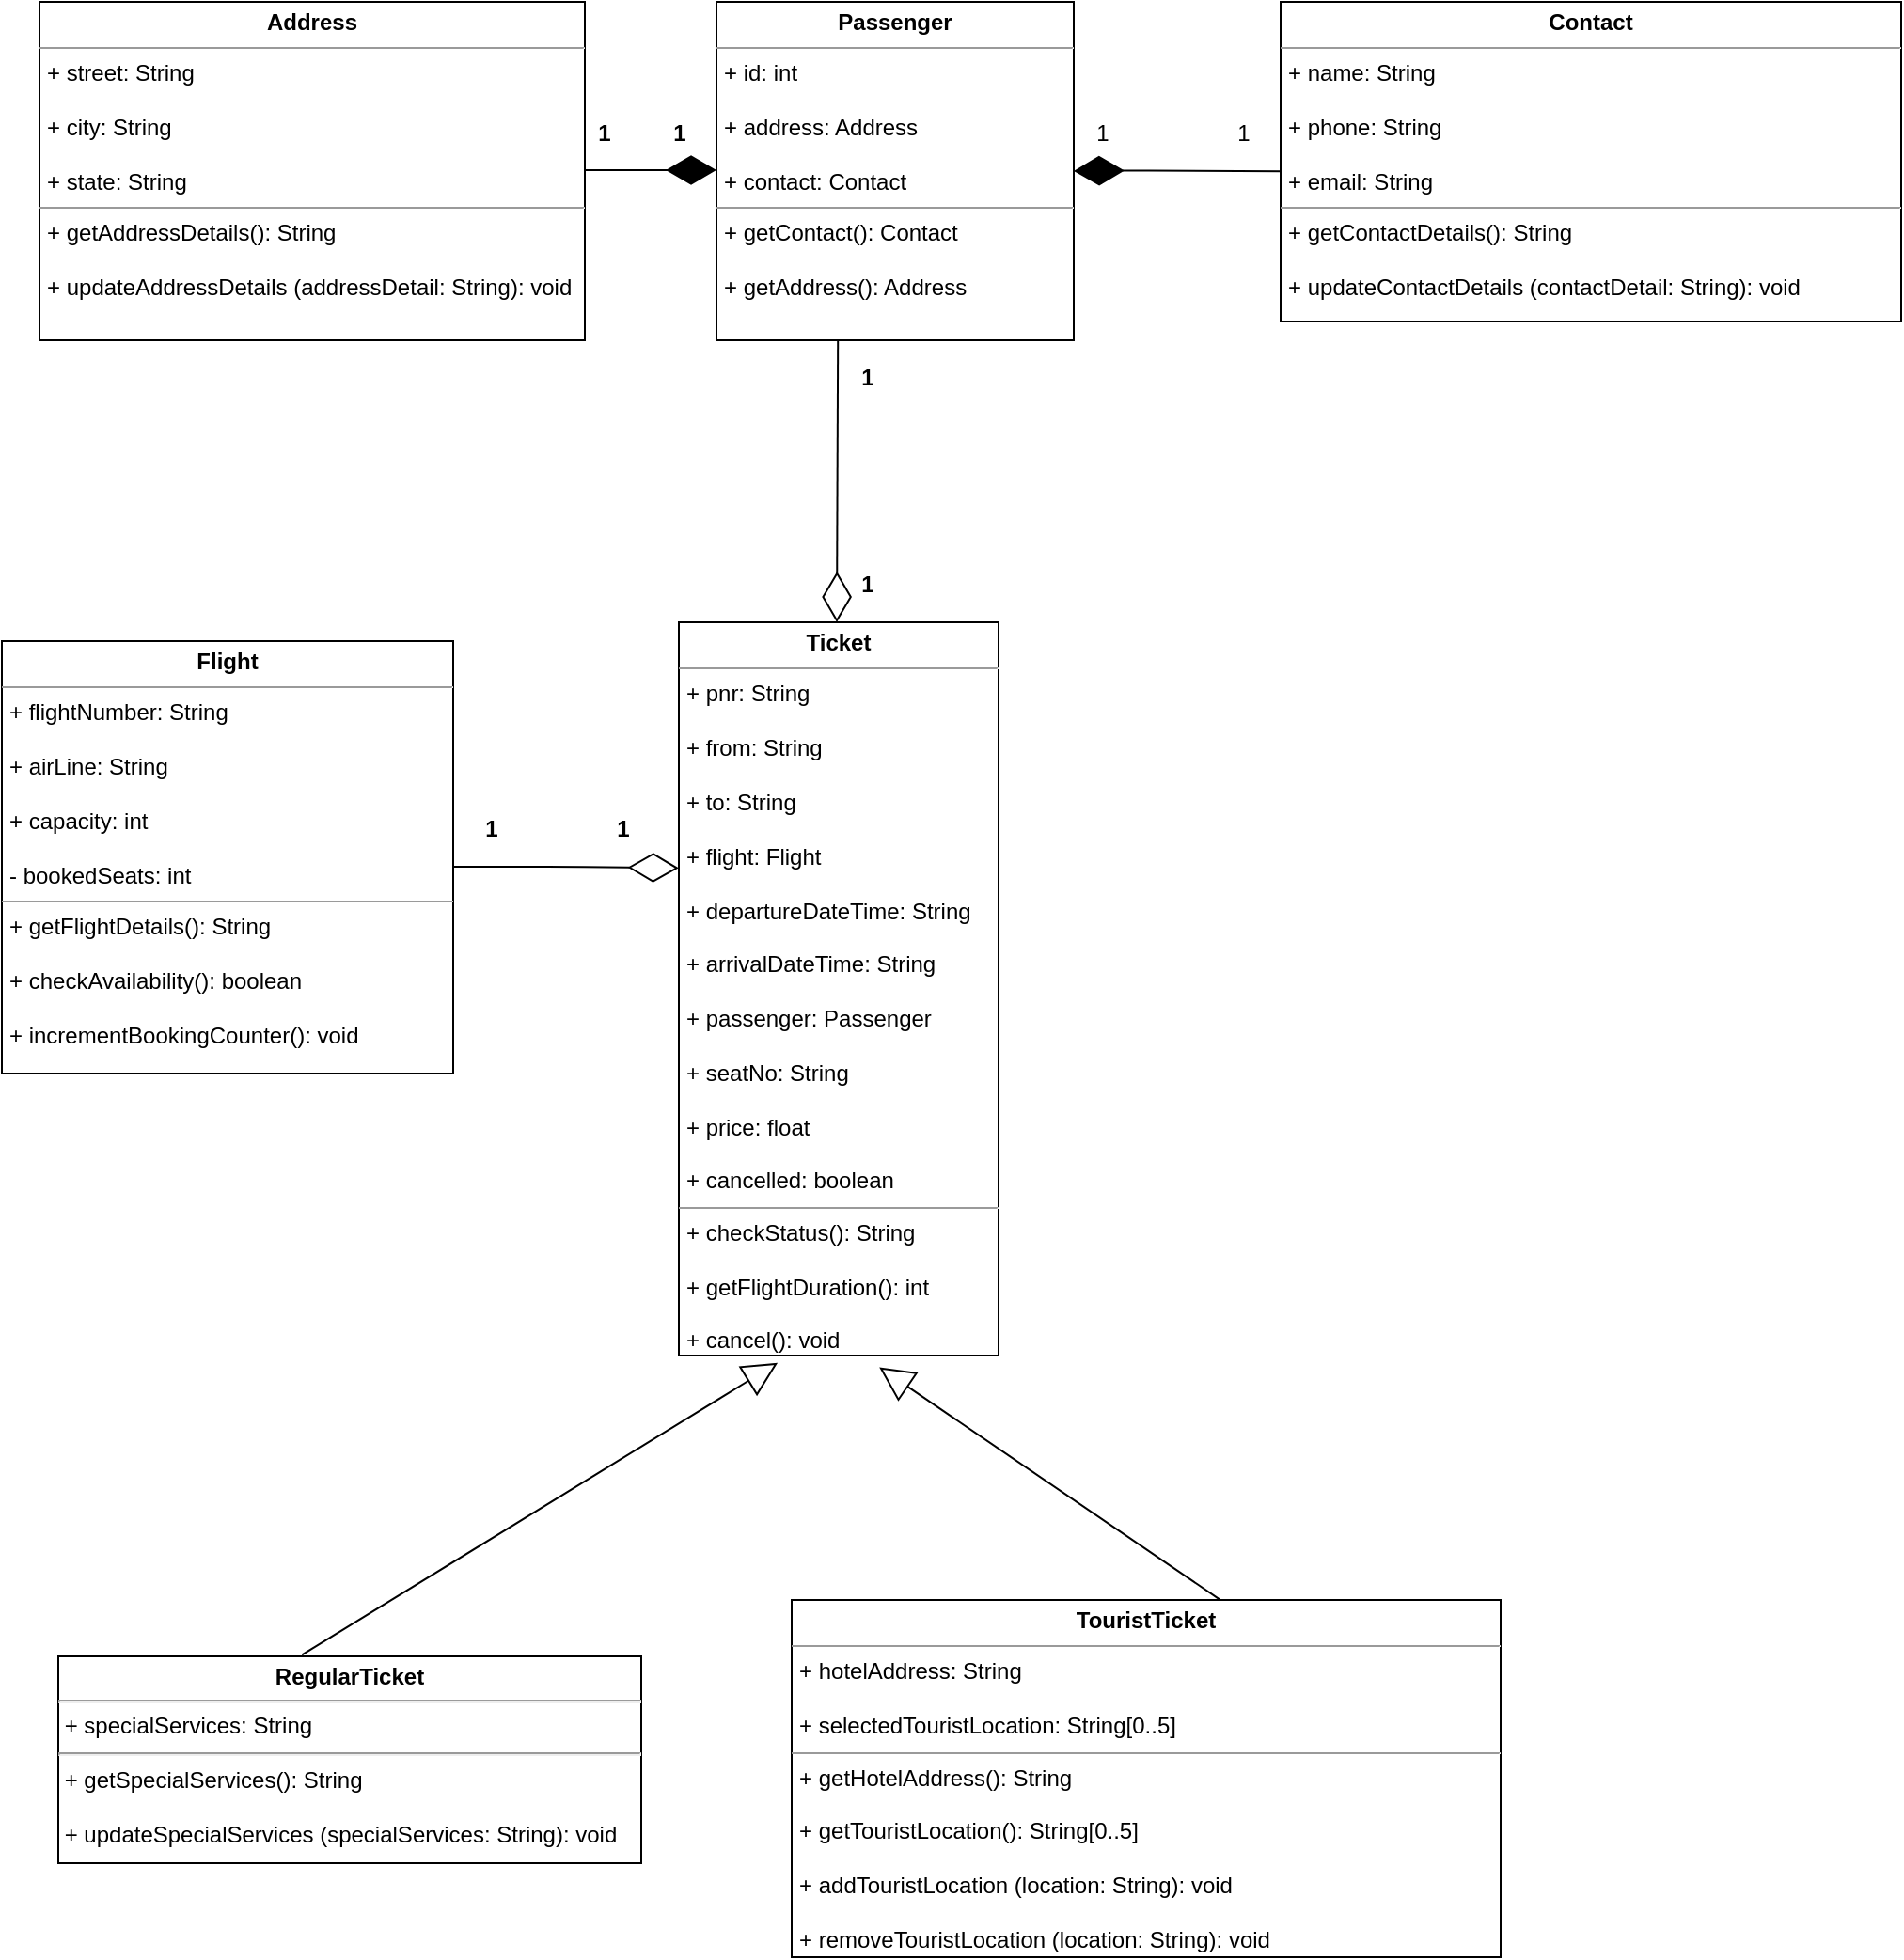 <mxfile version="14.6.0" type="device"><diagram id="gk2AIhP0B6RY8lNpvFsi" name="Page-1"><mxGraphModel dx="868" dy="492" grid="1" gridSize="10" guides="1" tooltips="1" connect="1" arrows="1" fold="1" page="1" pageScale="1" pageWidth="1169" pageHeight="827" math="0" shadow="0"><root><mxCell id="0"/><mxCell id="1" parent="0"/><mxCell id="74wEZMpQAtkemqN-aPOZ-1" value="&lt;p style=&quot;margin: 4px 0px 0px&quot;&gt;&lt;b&gt;RegularTicket&lt;br&gt;&lt;/b&gt;&lt;/p&gt;&lt;hr style=&quot;font-size: 10px&quot;&gt;&lt;div style=&quot;text-align: left&quot;&gt;&amp;nbsp;+ specialServices: String&lt;/div&gt;&lt;hr&gt;&lt;div style=&quot;text-align: left&quot;&gt;&amp;nbsp;+ getSpecialServices(): String&lt;/div&gt;&lt;div style=&quot;text-align: left&quot;&gt;&lt;br&gt;&lt;/div&gt;&lt;div style=&quot;text-align: left&quot;&gt;&amp;nbsp;+ updateSpecialServices (specialServices: String): void&lt;/div&gt;" style="verticalAlign=top;align=center;overflow=fill;fontSize=12;fontFamily=Helvetica;html=1;" vertex="1" parent="1"><mxGeometry x="40" y="970" width="310" height="110" as="geometry"/></mxCell><mxCell id="74wEZMpQAtkemqN-aPOZ-2" value="&lt;p style=&quot;margin: 0px ; margin-top: 4px ; text-align: center&quot;&gt;&lt;b&gt;TouristTicket&lt;/b&gt;&lt;/p&gt;&lt;hr size=&quot;1&quot;&gt;&lt;p style=&quot;margin: 0px 0px 0px 4px&quot;&gt;&lt;font style=&quot;font-size: 12px&quot;&gt;+ hotelAddress: String&lt;/font&gt;&lt;/p&gt;&lt;p style=&quot;margin: 0px 0px 0px 4px&quot;&gt;&lt;font style=&quot;font-size: 12px&quot;&gt;&lt;br&gt;&lt;/font&gt;&lt;/p&gt;&lt;p style=&quot;margin: 0px 0px 0px 4px&quot;&gt;&lt;font style=&quot;font-size: 12px&quot;&gt;+ selectedTouristLocation: String[0..5]&lt;/font&gt;&lt;/p&gt;&lt;hr size=&quot;1&quot;&gt;&lt;p style=&quot;margin: 0px 0px 0px 4px&quot;&gt;&lt;font style=&quot;font-size: 12px&quot;&gt;+ getHotelAddress(): String&lt;/font&gt;&lt;/p&gt;&lt;p style=&quot;margin: 0px 0px 0px 4px&quot;&gt;&lt;font style=&quot;font-size: 12px&quot;&gt;&lt;br&gt;&lt;/font&gt;&lt;/p&gt;&lt;p style=&quot;margin: 0px 0px 0px 4px&quot;&gt;&lt;font style=&quot;font-size: 12px&quot;&gt;+ getTouristLocation(): String[0..5]&lt;/font&gt;&lt;/p&gt;&lt;p style=&quot;margin: 0px 0px 0px 4px&quot;&gt;&lt;font style=&quot;font-size: 12px&quot;&gt;&lt;br&gt;&lt;/font&gt;&lt;/p&gt;&lt;p style=&quot;margin: 0px 0px 0px 4px&quot;&gt;&lt;font style=&quot;font-size: 12px&quot;&gt;+ addTouristLocation (location: String): void&lt;/font&gt;&lt;/p&gt;&lt;p style=&quot;margin: 0px 0px 0px 4px&quot;&gt;&lt;font style=&quot;font-size: 12px&quot;&gt;&lt;br&gt;&lt;/font&gt;&lt;/p&gt;&lt;p style=&quot;margin: 0px 0px 0px 4px&quot;&gt;&lt;font style=&quot;font-size: 12px&quot;&gt;+ removeTouristLocation (location: String): void&lt;/font&gt;&lt;/p&gt;" style="verticalAlign=top;align=left;overflow=fill;fontSize=12;fontFamily=Helvetica;html=1;" vertex="1" parent="1"><mxGeometry x="430" y="940" width="377" height="190" as="geometry"/></mxCell><mxCell id="74wEZMpQAtkemqN-aPOZ-3" value="&lt;p style=&quot;margin: 0px ; margin-top: 4px ; text-align: center&quot;&gt;&lt;b&gt;Ticket&lt;/b&gt;&lt;/p&gt;&lt;hr size=&quot;1&quot;&gt;&lt;p style=&quot;margin: 0px ; margin-left: 4px&quot;&gt;+ pnr: String&lt;/p&gt;&lt;p style=&quot;margin: 0px ; margin-left: 4px&quot;&gt;&lt;br&gt;&lt;/p&gt;&lt;p style=&quot;margin: 0px ; margin-left: 4px&quot;&gt;+ from: String&lt;/p&gt;&lt;p style=&quot;margin: 0px ; margin-left: 4px&quot;&gt;&lt;br&gt;&lt;/p&gt;&lt;p style=&quot;margin: 0px ; margin-left: 4px&quot;&gt;+ to: String&lt;/p&gt;&lt;p style=&quot;margin: 0px ; margin-left: 4px&quot;&gt;&lt;br&gt;&lt;/p&gt;&lt;p style=&quot;margin: 0px ; margin-left: 4px&quot;&gt;+ flight: Flight&lt;/p&gt;&lt;p style=&quot;margin: 0px ; margin-left: 4px&quot;&gt;&lt;br&gt;&lt;/p&gt;&lt;p style=&quot;margin: 0px ; margin-left: 4px&quot;&gt;+ departureDateTime: String&lt;/p&gt;&lt;p style=&quot;margin: 0px ; margin-left: 4px&quot;&gt;&lt;br&gt;&lt;/p&gt;&lt;p style=&quot;margin: 0px ; margin-left: 4px&quot;&gt;+ arrivalDateTime: String&lt;/p&gt;&lt;p style=&quot;margin: 0px ; margin-left: 4px&quot;&gt;&lt;br&gt;&lt;/p&gt;&lt;p style=&quot;margin: 0px ; margin-left: 4px&quot;&gt;+ passenger: Passenger&lt;/p&gt;&lt;p style=&quot;margin: 0px ; margin-left: 4px&quot;&gt;&lt;br&gt;&lt;/p&gt;&lt;p style=&quot;margin: 0px ; margin-left: 4px&quot;&gt;+ seatNo: String&lt;/p&gt;&lt;p style=&quot;margin: 0px ; margin-left: 4px&quot;&gt;&lt;br&gt;&lt;/p&gt;&lt;p style=&quot;margin: 0px ; margin-left: 4px&quot;&gt;+ price: float&lt;/p&gt;&lt;p style=&quot;margin: 0px ; margin-left: 4px&quot;&gt;&lt;br&gt;&lt;/p&gt;&lt;p style=&quot;margin: 0px ; margin-left: 4px&quot;&gt;+ cancelled: boolean&lt;/p&gt;&lt;hr size=&quot;1&quot;&gt;&lt;p style=&quot;margin: 0px ; margin-left: 4px&quot;&gt;+ checkStatus(): String&lt;/p&gt;&lt;p style=&quot;margin: 0px ; margin-left: 4px&quot;&gt;&lt;br&gt;&lt;/p&gt;&lt;p style=&quot;margin: 0px ; margin-left: 4px&quot;&gt;+ getFlightDuration(): int&lt;/p&gt;&lt;p style=&quot;margin: 0px ; margin-left: 4px&quot;&gt;&lt;br&gt;&lt;/p&gt;&lt;p style=&quot;margin: 0px ; margin-left: 4px&quot;&gt;+ cancel(): void&lt;/p&gt;" style="verticalAlign=top;align=left;overflow=fill;fontSize=12;fontFamily=Helvetica;html=1;" vertex="1" parent="1"><mxGeometry x="370" y="420" width="170" height="390" as="geometry"/></mxCell><mxCell id="74wEZMpQAtkemqN-aPOZ-4" value="&lt;p style=&quot;margin: 0px ; margin-top: 4px ; text-align: center&quot;&gt;&lt;b&gt;Flight&lt;/b&gt;&lt;/p&gt;&lt;hr size=&quot;1&quot;&gt;&lt;p style=&quot;margin: 0px ; margin-left: 4px&quot;&gt;+ flightNumber: String&lt;/p&gt;&lt;p style=&quot;margin: 0px ; margin-left: 4px&quot;&gt;&lt;br&gt;&lt;/p&gt;&lt;p style=&quot;margin: 0px ; margin-left: 4px&quot;&gt;+ airLine: String&lt;/p&gt;&lt;p style=&quot;margin: 0px ; margin-left: 4px&quot;&gt;&lt;br&gt;&lt;/p&gt;&lt;p style=&quot;margin: 0px ; margin-left: 4px&quot;&gt;+ capacity: int&lt;/p&gt;&lt;p style=&quot;margin: 0px ; margin-left: 4px&quot;&gt;&lt;br&gt;&lt;/p&gt;&lt;p style=&quot;margin: 0px ; margin-left: 4px&quot;&gt;- bookedSeats: int&lt;/p&gt;&lt;hr size=&quot;1&quot;&gt;&lt;p style=&quot;margin: 0px ; margin-left: 4px&quot;&gt;+ getFlightDetails(): String&lt;/p&gt;&lt;p style=&quot;margin: 0px ; margin-left: 4px&quot;&gt;&lt;br&gt;&lt;/p&gt;&lt;p style=&quot;margin: 0px ; margin-left: 4px&quot;&gt;+ checkAvailability(): boolean&lt;/p&gt;&lt;p style=&quot;margin: 0px ; margin-left: 4px&quot;&gt;&lt;br&gt;&lt;/p&gt;&lt;p style=&quot;margin: 0px ; margin-left: 4px&quot;&gt;+ incrementBookingCounter(): void&lt;/p&gt;" style="verticalAlign=top;align=left;overflow=fill;fontSize=12;fontFamily=Helvetica;html=1;" vertex="1" parent="1"><mxGeometry x="10" y="430" width="240" height="230" as="geometry"/></mxCell><mxCell id="74wEZMpQAtkemqN-aPOZ-7" value="&lt;p style=&quot;margin: 0px ; margin-top: 4px ; text-align: center&quot;&gt;&lt;b&gt;Passenger&lt;/b&gt;&lt;/p&gt;&lt;hr size=&quot;1&quot;&gt;&lt;p style=&quot;margin: 0px ; margin-left: 4px&quot;&gt;+ id: int&lt;/p&gt;&lt;p style=&quot;margin: 0px ; margin-left: 4px&quot;&gt;&lt;br&gt;&lt;/p&gt;&lt;p style=&quot;margin: 0px ; margin-left: 4px&quot;&gt;+ address: Address&lt;/p&gt;&lt;p style=&quot;margin: 0px ; margin-left: 4px&quot;&gt;&lt;br&gt;&lt;/p&gt;&lt;p style=&quot;margin: 0px ; margin-left: 4px&quot;&gt;+ contact: Contact&lt;/p&gt;&lt;hr size=&quot;1&quot;&gt;&lt;p style=&quot;margin: 0px ; margin-left: 4px&quot;&gt;+ getContact(): Contact&lt;/p&gt;&lt;p style=&quot;margin: 0px ; margin-left: 4px&quot;&gt;&lt;br&gt;&lt;/p&gt;&lt;p style=&quot;margin: 0px ; margin-left: 4px&quot;&gt;+ getAddress(): Address&lt;/p&gt;" style="verticalAlign=top;align=left;overflow=fill;fontSize=12;fontFamily=Helvetica;html=1;" vertex="1" parent="1"><mxGeometry x="390" y="90" width="190" height="180" as="geometry"/></mxCell><mxCell id="74wEZMpQAtkemqN-aPOZ-8" value="&lt;p style=&quot;margin: 0px ; margin-top: 4px ; text-align: center&quot;&gt;&lt;b&gt;Contact&lt;/b&gt;&lt;/p&gt;&lt;hr size=&quot;1&quot;&gt;&lt;p style=&quot;margin: 0px ; margin-left: 4px&quot;&gt;+ name: String&lt;/p&gt;&lt;p style=&quot;margin: 0px ; margin-left: 4px&quot;&gt;&lt;br&gt;&lt;/p&gt;&lt;p style=&quot;margin: 0px ; margin-left: 4px&quot;&gt;+ phone: String&lt;/p&gt;&lt;p style=&quot;margin: 0px ; margin-left: 4px&quot;&gt;&lt;br&gt;&lt;/p&gt;&lt;p style=&quot;margin: 0px ; margin-left: 4px&quot;&gt;+ email: String&lt;/p&gt;&lt;hr size=&quot;1&quot;&gt;&lt;p style=&quot;margin: 0px ; margin-left: 4px&quot;&gt;+ getContactDetails(): String&lt;/p&gt;&lt;p style=&quot;margin: 0px ; margin-left: 4px&quot;&gt;&lt;br&gt;&lt;/p&gt;&lt;p style=&quot;margin: 0px ; margin-left: 4px&quot;&gt;+ updateContactDetails (contactDetail: String): void&lt;/p&gt;" style="verticalAlign=top;align=left;overflow=fill;fontSize=12;fontFamily=Helvetica;html=1;" vertex="1" parent="1"><mxGeometry x="690" y="90" width="330" height="170" as="geometry"/></mxCell><mxCell id="74wEZMpQAtkemqN-aPOZ-9" value="&lt;p style=&quot;margin: 0px ; margin-top: 4px ; text-align: center&quot;&gt;&lt;b&gt;Address&lt;/b&gt;&lt;/p&gt;&lt;hr size=&quot;1&quot;&gt;&lt;p style=&quot;margin: 0px ; margin-left: 4px&quot;&gt;+ street: String&lt;/p&gt;&lt;p style=&quot;margin: 0px ; margin-left: 4px&quot;&gt;&lt;br&gt;&lt;/p&gt;&lt;p style=&quot;margin: 0px ; margin-left: 4px&quot;&gt;+ city: String&lt;/p&gt;&lt;p style=&quot;margin: 0px ; margin-left: 4px&quot;&gt;&lt;br&gt;&lt;/p&gt;&lt;p style=&quot;margin: 0px ; margin-left: 4px&quot;&gt;+ state: String&lt;/p&gt;&lt;hr size=&quot;1&quot;&gt;&lt;p style=&quot;margin: 0px ; margin-left: 4px&quot;&gt;+ getAddressDetails(): String&lt;/p&gt;&lt;p style=&quot;margin: 0px ; margin-left: 4px&quot;&gt;&lt;br&gt;&lt;/p&gt;&lt;p style=&quot;margin: 0px ; margin-left: 4px&quot;&gt;+ updateAddressDetails (addressDetail: String): void&lt;/p&gt;" style="verticalAlign=top;align=left;overflow=fill;fontSize=12;fontFamily=Helvetica;html=1;" vertex="1" parent="1"><mxGeometry x="30" y="90" width="290" height="180" as="geometry"/></mxCell><mxCell id="74wEZMpQAtkemqN-aPOZ-12" value="" style="endArrow=diamondThin;endFill=0;endSize=24;html=1;entryX=-0.001;entryY=0.335;entryDx=0;entryDy=0;entryPerimeter=0;" edge="1" parent="1" target="74wEZMpQAtkemqN-aPOZ-3"><mxGeometry width="160" relative="1" as="geometry"><mxPoint x="250" y="550" as="sourcePoint"/><mxPoint x="350" y="550" as="targetPoint"/><Array as="points"><mxPoint x="310" y="550"/></Array></mxGeometry></mxCell><mxCell id="74wEZMpQAtkemqN-aPOZ-15" value="" style="endArrow=diamondThin;endFill=0;endSize=24;html=1;exitX=0.34;exitY=0.997;exitDx=0;exitDy=0;exitPerimeter=0;" edge="1" parent="1" source="74wEZMpQAtkemqN-aPOZ-7"><mxGeometry width="160" relative="1" as="geometry"><mxPoint x="455.25" y="274" as="sourcePoint"/><mxPoint x="454" y="420" as="targetPoint"/></mxGeometry></mxCell><mxCell id="74wEZMpQAtkemqN-aPOZ-18" value="" style="endArrow=block;endSize=16;endFill=0;html=1;exitX=0.418;exitY=-0.007;exitDx=0;exitDy=0;exitPerimeter=0;entryX=0.309;entryY=1.01;entryDx=0;entryDy=0;entryPerimeter=0;" edge="1" parent="1" source="74wEZMpQAtkemqN-aPOZ-1" target="74wEZMpQAtkemqN-aPOZ-3"><mxGeometry x="0.1" y="-136" width="160" relative="1" as="geometry"><mxPoint x="420" y="830" as="sourcePoint"/><mxPoint x="580" y="830" as="targetPoint"/><mxPoint as="offset"/></mxGeometry></mxCell><mxCell id="74wEZMpQAtkemqN-aPOZ-19" value="" style="endArrow=block;endSize=16;endFill=0;html=1;exitX=0.604;exitY=-0.001;exitDx=0;exitDy=0;exitPerimeter=0;entryX=0.627;entryY=1.016;entryDx=0;entryDy=0;entryPerimeter=0;" edge="1" parent="1" source="74wEZMpQAtkemqN-aPOZ-2" target="74wEZMpQAtkemqN-aPOZ-3"><mxGeometry width="160" relative="1" as="geometry"><mxPoint x="420" y="830" as="sourcePoint"/><mxPoint x="580" y="830" as="targetPoint"/></mxGeometry></mxCell><mxCell id="74wEZMpQAtkemqN-aPOZ-20" value="" style="endArrow=diamondThin;endFill=1;endSize=24;html=1;" edge="1" parent="1"><mxGeometry width="160" relative="1" as="geometry"><mxPoint x="320" y="179.5" as="sourcePoint"/><mxPoint x="390" y="179.5" as="targetPoint"/><Array as="points"><mxPoint x="330" y="179.5"/></Array></mxGeometry></mxCell><mxCell id="74wEZMpQAtkemqN-aPOZ-21" value="" style="endArrow=diamondThin;endFill=1;endSize=24;html=1;exitX=0.003;exitY=0.53;exitDx=0;exitDy=0;exitPerimeter=0;entryX=1;entryY=0.5;entryDx=0;entryDy=0;" edge="1" parent="1" source="74wEZMpQAtkemqN-aPOZ-8" target="74wEZMpQAtkemqN-aPOZ-7"><mxGeometry width="160" relative="1" as="geometry"><mxPoint x="670" y="179.71" as="sourcePoint"/><mxPoint x="600" y="179.71" as="targetPoint"/><Array as="points"><mxPoint x="610" y="179.71"/></Array></mxGeometry></mxCell><mxCell id="74wEZMpQAtkemqN-aPOZ-22" value="&lt;b&gt;1&lt;/b&gt;" style="text;html=1;resizable=0;autosize=1;align=center;verticalAlign=middle;points=[];fillColor=none;strokeColor=none;rounded=0;" vertex="1" parent="1"><mxGeometry x="260" y="520" width="20" height="20" as="geometry"/></mxCell><mxCell id="74wEZMpQAtkemqN-aPOZ-23" value="&lt;b&gt;1&lt;/b&gt;" style="text;html=1;resizable=0;autosize=1;align=center;verticalAlign=middle;points=[];fillColor=none;strokeColor=none;rounded=0;" vertex="1" parent="1"><mxGeometry x="320" y="150" width="20" height="20" as="geometry"/></mxCell><mxCell id="74wEZMpQAtkemqN-aPOZ-24" value="&lt;b&gt;1&lt;/b&gt;" style="text;html=1;resizable=0;autosize=1;align=center;verticalAlign=middle;points=[];fillColor=none;strokeColor=none;rounded=0;" vertex="1" parent="1"><mxGeometry x="330" y="520" width="20" height="20" as="geometry"/></mxCell><mxCell id="74wEZMpQAtkemqN-aPOZ-30" value="&lt;b&gt;1&lt;/b&gt;" style="text;html=1;resizable=0;autosize=1;align=center;verticalAlign=middle;points=[];fillColor=none;strokeColor=none;rounded=0;" vertex="1" parent="1"><mxGeometry x="360" y="150" width="20" height="20" as="geometry"/></mxCell><mxCell id="74wEZMpQAtkemqN-aPOZ-32" value="1" style="text;html=1;resizable=0;autosize=1;align=center;verticalAlign=middle;points=[];fillColor=none;strokeColor=none;rounded=0;" vertex="1" parent="1"><mxGeometry x="660" y="150" width="20" height="20" as="geometry"/></mxCell><mxCell id="74wEZMpQAtkemqN-aPOZ-33" value="1" style="text;html=1;resizable=0;autosize=1;align=center;verticalAlign=middle;points=[];fillColor=none;strokeColor=none;rounded=0;" vertex="1" parent="1"><mxGeometry x="585" y="150" width="20" height="20" as="geometry"/></mxCell><mxCell id="74wEZMpQAtkemqN-aPOZ-35" value="&lt;b&gt;1&lt;/b&gt;" style="text;html=1;resizable=0;autosize=1;align=center;verticalAlign=middle;points=[];fillColor=none;strokeColor=none;rounded=0;" vertex="1" parent="1"><mxGeometry x="460" y="280" width="20" height="20" as="geometry"/></mxCell><mxCell id="74wEZMpQAtkemqN-aPOZ-37" value="&lt;b&gt;1&lt;/b&gt;" style="text;html=1;resizable=0;autosize=1;align=center;verticalAlign=middle;points=[];fillColor=none;strokeColor=none;rounded=0;" vertex="1" parent="1"><mxGeometry x="460" y="390" width="20" height="20" as="geometry"/></mxCell></root></mxGraphModel></diagram></mxfile>